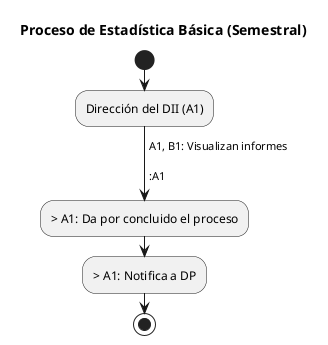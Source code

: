 @startuml startuml
title Proceso de Estadística Básica (Semestral)

start

:Dirección del DII (A1);
-> Dirección del DII (A1): Inicia proceso semestral
:División del DII (B1);
-> B1: Solicita a C1 preparar solicitud
:Departamento del DII (C1);
-> C1: Prepara solicitud a DP
-> A1: Envía solicitud para validación

if (¿A1 valida?) then (Sí)
  -> A1: Envía solicitud a DP
else
  stop
endif

:Enlace de DP (B3);
-> B3: Recibe solicitud

:C1;
-> C1: Asigna formatos personalizados a cada DP

if (¿Capturista C3 ya tiene acceso?) then (No)
  -> B3: Crea usuario para C3
endif

:Capturista de DP (C3);
-> C3: Llena formatos en SI

group Seguimiento manual
  :A1, B1, C1, D1;
  -> Todos: Dan seguimiento vía llamadas
end group

group Validaciones

  :Enlace B3;
  -> B3: Valida información

  if (¿Validación B3 OK?) then (Sí)
    :Titular A3;
    -> A3: Valida información

    if (¿Validación A3 OK?) then (Sí)
      :Analista D1;
      -> D1: Valida y analiza datos

      if (¿Validación D1 OK?) then (Sí)
        :Departamento C1;
        -> C1: Valida información
      else
        -> SI: Habilita edición
        -> D1: Llama a C3
        -> C3: Corrige información
        back to C3: Vuelve a capturar
      endif

    else
      -> SI: Habilita edición
      -> A3: Llama a C3
      -> C3: Corrige información
      back to C3: Vuelve a capturar
    endif

  else
    -> SI: Habilita edición
    -> B3: Llama a C3
    -> C3: Corrige información
    back to C3: Vuelve a capturar
  endif

end group

:Analista D1;
-> D1: Genera informes

:A1, B1;
-> A1, B1: Visualizan informes

:A1;
-> A1: Da por concluido el proceso
-> A1: Notifica a DP

stop
@enduml
